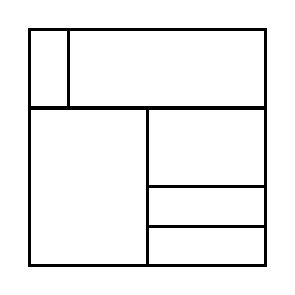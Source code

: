 \begin{tikzpicture}[very thick, scale=.5]
    \draw (0,4) rectangle (1,6);
    \draw (1,4) rectangle (6,6);
    \draw (0,0) rectangle (3,4);
    \draw (3,2) rectangle (6,4);
    \draw (3,1) rectangle (6,2);
    \draw (3,0) rectangle (6,1);
\end{tikzpicture}
